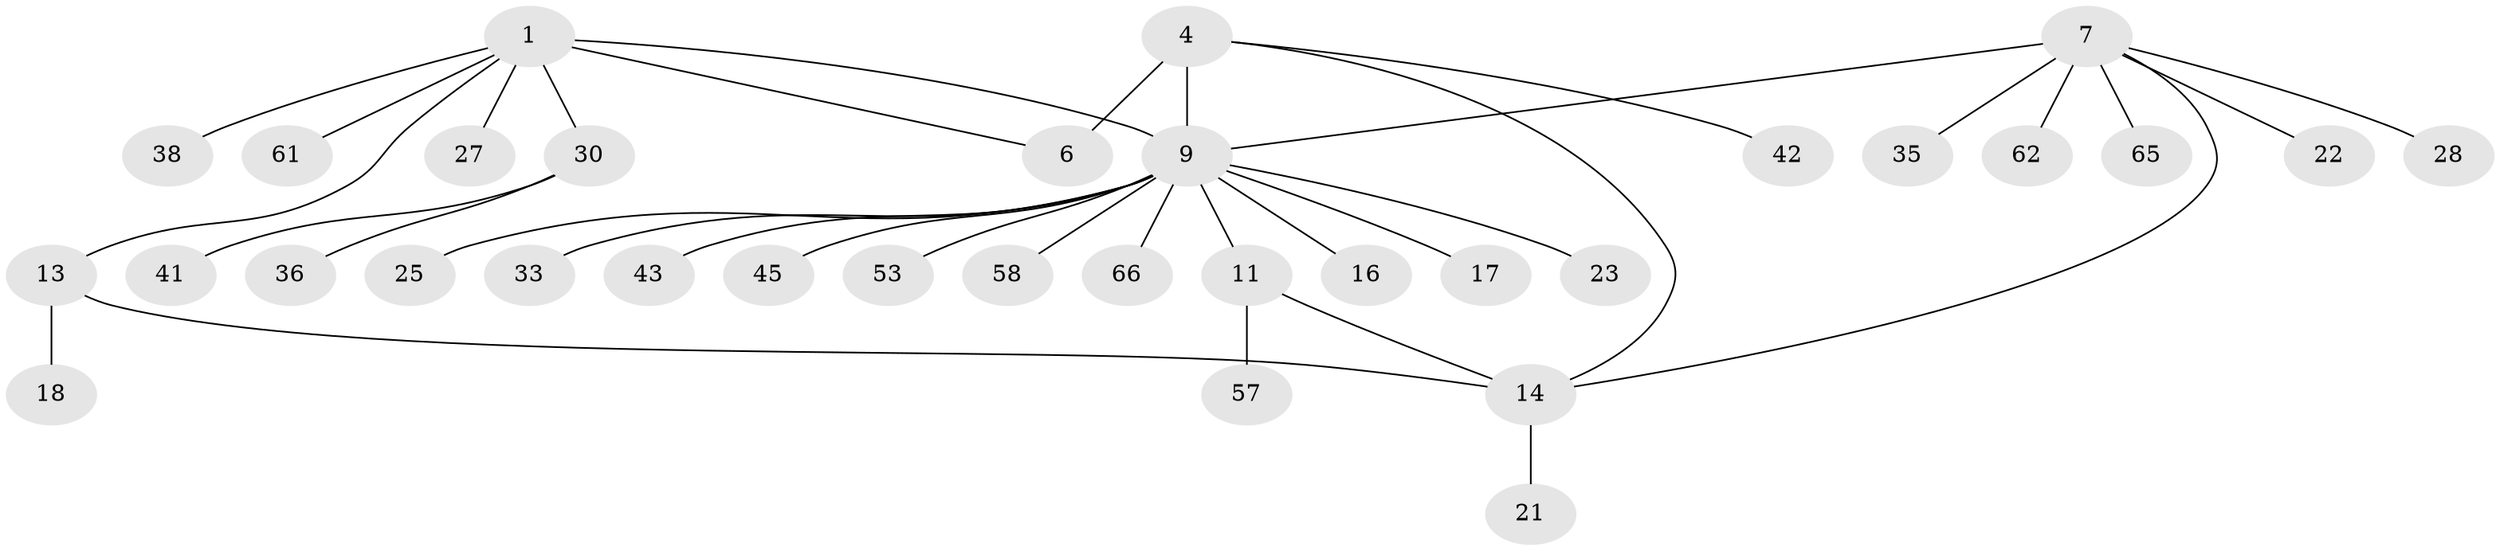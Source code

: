 // original degree distribution, {5: 0.06060606060606061, 4: 0.06060606060606061, 7: 0.045454545454545456, 6: 0.030303030303030304, 3: 0.10606060606060606, 10: 0.030303030303030304, 1: 0.5757575757575758, 2: 0.09090909090909091}
// Generated by graph-tools (version 1.1) at 2025/19/03/04/25 18:19:40]
// undirected, 33 vertices, 36 edges
graph export_dot {
graph [start="1"]
  node [color=gray90,style=filled];
  1 [super="+2+52+3"];
  4 [super="+34+5"];
  6 [super="+44+32"];
  7 [super="+8"];
  9 [super="+10"];
  11;
  13;
  14 [super="+20+15"];
  16;
  17;
  18 [super="+29+48"];
  21;
  22 [super="+39"];
  23;
  25;
  27;
  28;
  30;
  33;
  35;
  36;
  38;
  41;
  42;
  43;
  45;
  53 [super="+54+55"];
  57;
  58;
  61;
  62;
  65;
  66;
  1 -- 38;
  1 -- 13;
  1 -- 9 [weight=2];
  1 -- 6;
  1 -- 27;
  1 -- 61;
  1 -- 30;
  4 -- 6 [weight=2];
  4 -- 9 [weight=3];
  4 -- 42;
  4 -- 14 [weight=2];
  7 -- 9 [weight=2];
  7 -- 65;
  7 -- 35;
  7 -- 22;
  7 -- 28;
  7 -- 62;
  7 -- 14;
  9 -- 16;
  9 -- 25;
  9 -- 45;
  9 -- 53;
  9 -- 58;
  9 -- 33;
  9 -- 66;
  9 -- 11 [weight=2];
  9 -- 43;
  9 -- 17;
  9 -- 23;
  11 -- 57;
  11 -- 14;
  13 -- 14 [weight=2];
  13 -- 18;
  14 -- 21;
  30 -- 36;
  30 -- 41;
}

